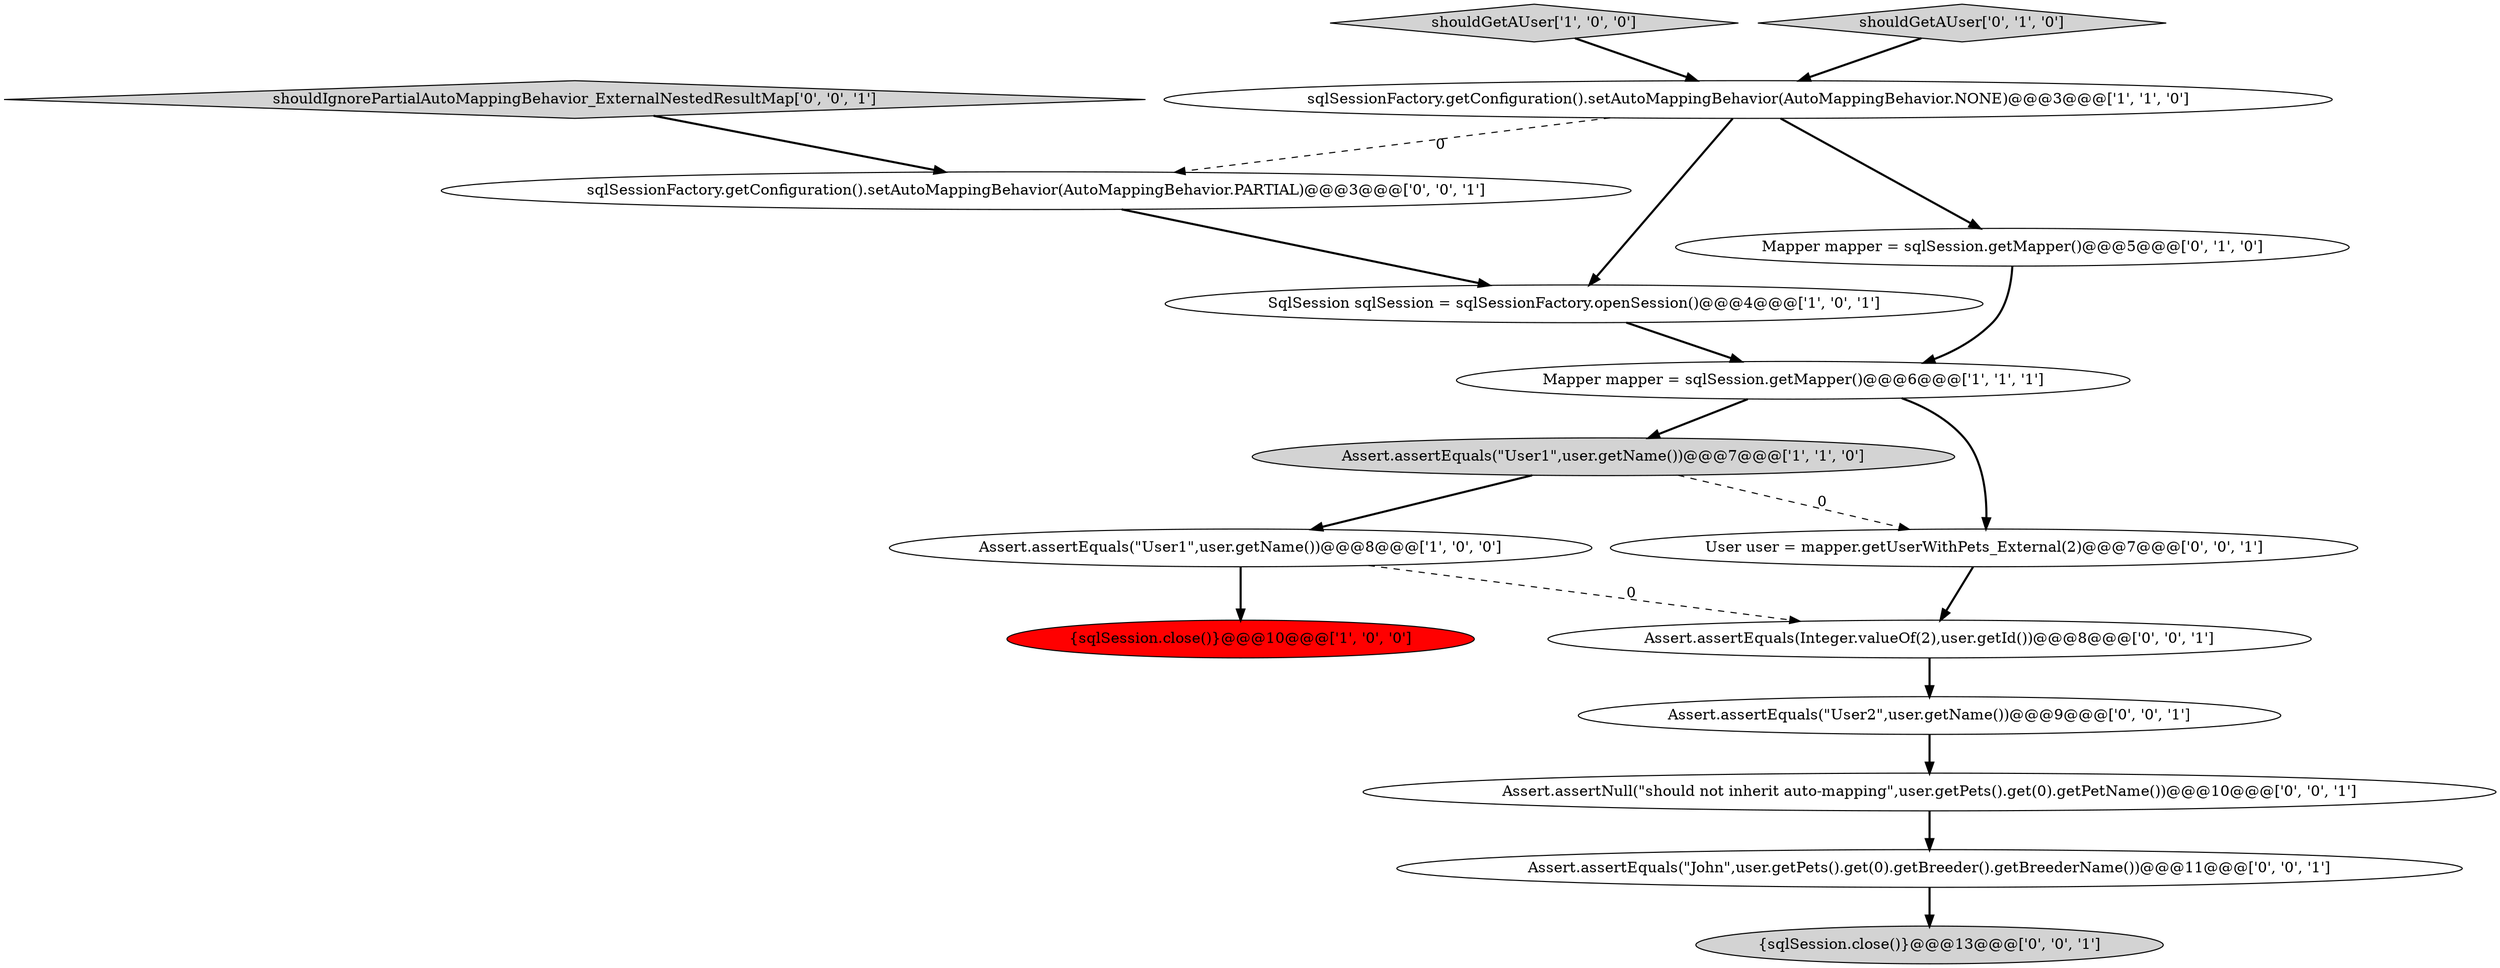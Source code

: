digraph {
3 [style = filled, label = "shouldGetAUser['1', '0', '0']", fillcolor = lightgray, shape = diamond image = "AAA0AAABBB1BBB"];
5 [style = filled, label = "sqlSessionFactory.getConfiguration().setAutoMappingBehavior(AutoMappingBehavior.NONE)@@@3@@@['1', '1', '0']", fillcolor = white, shape = ellipse image = "AAA0AAABBB1BBB"];
11 [style = filled, label = "Assert.assertNull(\"should not inherit auto-mapping\",user.getPets().get(0).getPetName())@@@10@@@['0', '0', '1']", fillcolor = white, shape = ellipse image = "AAA0AAABBB3BBB"];
6 [style = filled, label = "Assert.assertEquals(\"User1\",user.getName())@@@7@@@['1', '1', '0']", fillcolor = lightgray, shape = ellipse image = "AAA0AAABBB1BBB"];
15 [style = filled, label = "shouldIgnorePartialAutoMappingBehavior_ExternalNestedResultMap['0', '0', '1']", fillcolor = lightgray, shape = diamond image = "AAA0AAABBB3BBB"];
12 [style = filled, label = "Assert.assertEquals(\"John\",user.getPets().get(0).getBreeder().getBreederName())@@@11@@@['0', '0', '1']", fillcolor = white, shape = ellipse image = "AAA0AAABBB3BBB"];
1 [style = filled, label = "SqlSession sqlSession = sqlSessionFactory.openSession()@@@4@@@['1', '0', '1']", fillcolor = white, shape = ellipse image = "AAA0AAABBB1BBB"];
10 [style = filled, label = "User user = mapper.getUserWithPets_External(2)@@@7@@@['0', '0', '1']", fillcolor = white, shape = ellipse image = "AAA0AAABBB3BBB"];
0 [style = filled, label = "Assert.assertEquals(\"User1\",user.getName())@@@8@@@['1', '0', '0']", fillcolor = white, shape = ellipse image = "AAA0AAABBB1BBB"];
13 [style = filled, label = "Assert.assertEquals(Integer.valueOf(2),user.getId())@@@8@@@['0', '0', '1']", fillcolor = white, shape = ellipse image = "AAA0AAABBB3BBB"];
16 [style = filled, label = "{sqlSession.close()}@@@13@@@['0', '0', '1']", fillcolor = lightgray, shape = ellipse image = "AAA0AAABBB3BBB"];
9 [style = filled, label = "sqlSessionFactory.getConfiguration().setAutoMappingBehavior(AutoMappingBehavior.PARTIAL)@@@3@@@['0', '0', '1']", fillcolor = white, shape = ellipse image = "AAA0AAABBB3BBB"];
7 [style = filled, label = "shouldGetAUser['0', '1', '0']", fillcolor = lightgray, shape = diamond image = "AAA0AAABBB2BBB"];
8 [style = filled, label = "Mapper mapper = sqlSession.getMapper()@@@5@@@['0', '1', '0']", fillcolor = white, shape = ellipse image = "AAA0AAABBB2BBB"];
14 [style = filled, label = "Assert.assertEquals(\"User2\",user.getName())@@@9@@@['0', '0', '1']", fillcolor = white, shape = ellipse image = "AAA0AAABBB3BBB"];
2 [style = filled, label = "Mapper mapper = sqlSession.getMapper()@@@6@@@['1', '1', '1']", fillcolor = white, shape = ellipse image = "AAA0AAABBB1BBB"];
4 [style = filled, label = "{sqlSession.close()}@@@10@@@['1', '0', '0']", fillcolor = red, shape = ellipse image = "AAA1AAABBB1BBB"];
5->1 [style = bold, label=""];
5->8 [style = bold, label=""];
5->9 [style = dashed, label="0"];
1->2 [style = bold, label=""];
3->5 [style = bold, label=""];
6->0 [style = bold, label=""];
7->5 [style = bold, label=""];
11->12 [style = bold, label=""];
12->16 [style = bold, label=""];
9->1 [style = bold, label=""];
8->2 [style = bold, label=""];
10->13 [style = bold, label=""];
2->10 [style = bold, label=""];
0->4 [style = bold, label=""];
14->11 [style = bold, label=""];
13->14 [style = bold, label=""];
2->6 [style = bold, label=""];
15->9 [style = bold, label=""];
0->13 [style = dashed, label="0"];
6->10 [style = dashed, label="0"];
}
